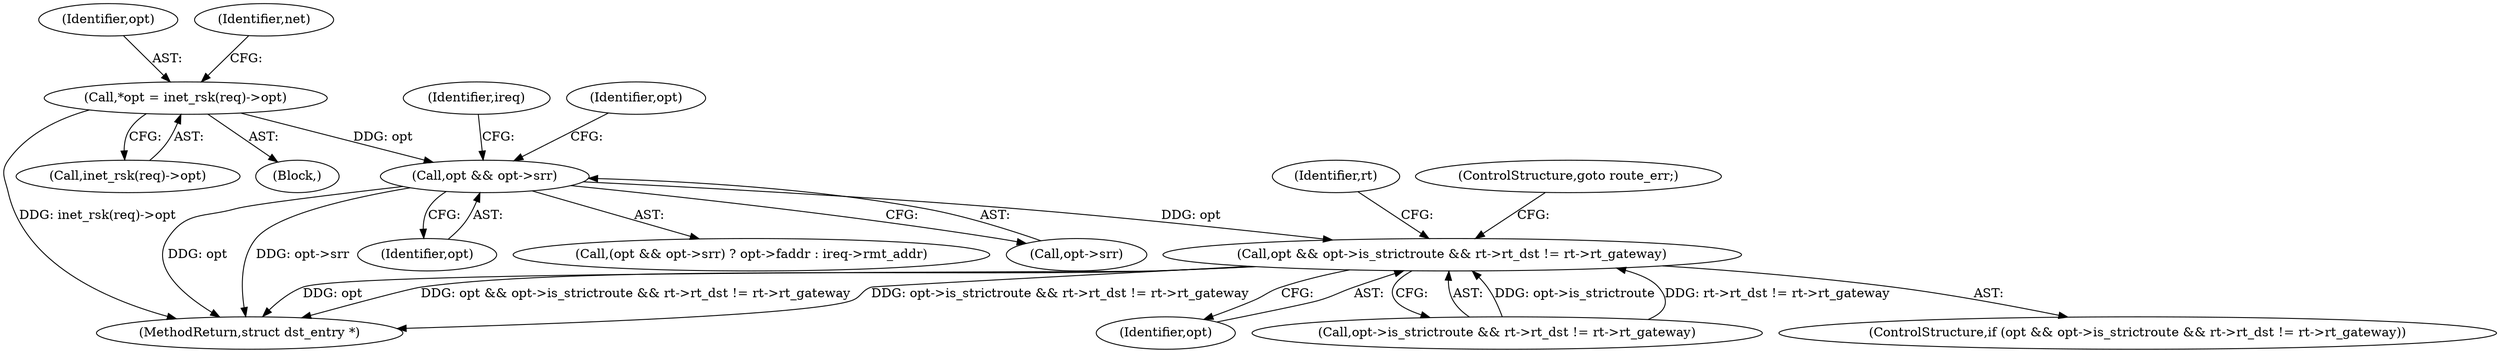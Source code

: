 digraph "0_linux_f6d8bd051c391c1c0458a30b2a7abcd939329259_14@pointer" {
"1000141" [label="(Call,opt && opt->srr)"];
"1000111" [label="(Call,*opt = inet_rsk(req)->opt)"];
"1000179" [label="(Call,opt && opt->is_strictroute && rt->rt_dst != rt->rt_gateway)"];
"1000141" [label="(Call,opt && opt->srr)"];
"1000150" [label="(Identifier,ireq)"];
"1000112" [label="(Identifier,opt)"];
"1000196" [label="(Identifier,rt)"];
"1000178" [label="(ControlStructure,if (opt && opt->is_strictroute && rt->rt_dst != rt->rt_gateway))"];
"1000143" [label="(Call,opt->srr)"];
"1000103" [label="(Block,)"];
"1000192" [label="(ControlStructure,goto route_err;)"];
"1000179" [label="(Call,opt && opt->is_strictroute && rt->rt_dst != rt->rt_gateway)"];
"1000119" [label="(Identifier,net)"];
"1000207" [label="(MethodReturn,struct dst_entry *)"];
"1000180" [label="(Identifier,opt)"];
"1000113" [label="(Call,inet_rsk(req)->opt)"];
"1000142" [label="(Identifier,opt)"];
"1000111" [label="(Call,*opt = inet_rsk(req)->opt)"];
"1000140" [label="(Call,(opt && opt->srr) ? opt->faddr : ireq->rmt_addr)"];
"1000181" [label="(Call,opt->is_strictroute && rt->rt_dst != rt->rt_gateway)"];
"1000147" [label="(Identifier,opt)"];
"1000141" -> "1000140"  [label="AST: "];
"1000141" -> "1000142"  [label="CFG: "];
"1000141" -> "1000143"  [label="CFG: "];
"1000142" -> "1000141"  [label="AST: "];
"1000143" -> "1000141"  [label="AST: "];
"1000147" -> "1000141"  [label="CFG: "];
"1000150" -> "1000141"  [label="CFG: "];
"1000141" -> "1000207"  [label="DDG: opt"];
"1000141" -> "1000207"  [label="DDG: opt->srr"];
"1000111" -> "1000141"  [label="DDG: opt"];
"1000141" -> "1000179"  [label="DDG: opt"];
"1000111" -> "1000103"  [label="AST: "];
"1000111" -> "1000113"  [label="CFG: "];
"1000112" -> "1000111"  [label="AST: "];
"1000113" -> "1000111"  [label="AST: "];
"1000119" -> "1000111"  [label="CFG: "];
"1000111" -> "1000207"  [label="DDG: inet_rsk(req)->opt"];
"1000179" -> "1000178"  [label="AST: "];
"1000179" -> "1000180"  [label="CFG: "];
"1000179" -> "1000181"  [label="CFG: "];
"1000180" -> "1000179"  [label="AST: "];
"1000181" -> "1000179"  [label="AST: "];
"1000192" -> "1000179"  [label="CFG: "];
"1000196" -> "1000179"  [label="CFG: "];
"1000179" -> "1000207"  [label="DDG: opt && opt->is_strictroute && rt->rt_dst != rt->rt_gateway"];
"1000179" -> "1000207"  [label="DDG: opt->is_strictroute && rt->rt_dst != rt->rt_gateway"];
"1000179" -> "1000207"  [label="DDG: opt"];
"1000181" -> "1000179"  [label="DDG: opt->is_strictroute"];
"1000181" -> "1000179"  [label="DDG: rt->rt_dst != rt->rt_gateway"];
}
